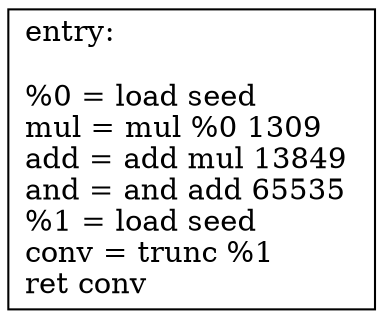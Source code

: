 digraph "CFG for 'Rand' function" {
	entry[shape=record,
		label="{entry:\l\l
			%0 = load seed \l
			mul = mul %0 1309 \l
			add = add mul 13849 \l
			and = and add 65535 \l
			%1 = load seed \l
			conv = trunc %1 \l
			ret conv \l
		}"
	];
}
